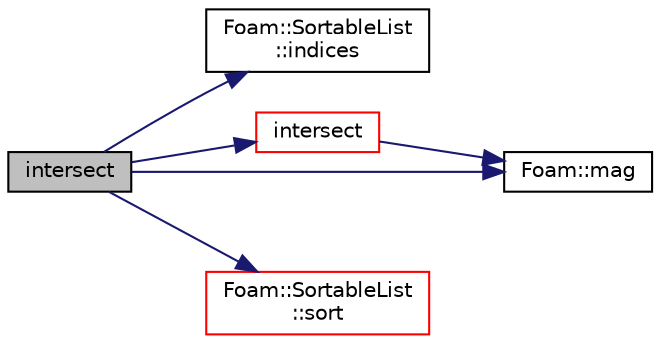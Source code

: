 digraph "intersect"
{
  bgcolor="transparent";
  edge [fontname="Helvetica",fontsize="10",labelfontname="Helvetica",labelfontsize="10"];
  node [fontname="Helvetica",fontsize="10",shape=record];
  rankdir="LR";
  Node1 [label="intersect",height=0.2,width=0.4,color="black", fillcolor="grey75", style="filled", fontcolor="black"];
  Node1 -> Node2 [color="midnightblue",fontsize="10",style="solid",fontname="Helvetica"];
  Node2 [label="Foam::SortableList\l::indices",height=0.2,width=0.4,color="black",URL="$a02460.html#af187509abb9a3a584ffc997349caae95",tooltip="Return the list of sorted indices. Updated every sort. "];
  Node1 -> Node3 [color="midnightblue",fontsize="10",style="solid",fontname="Helvetica"];
  Node3 [label="intersect",height=0.2,width=0.4,color="red",URL="$a02767.html#a6f3f2c96d8b164f0f6c9eef08d310923",tooltip="Does triangle intersect plane. Return bool and set intersection segment. "];
  Node3 -> Node4 [color="midnightblue",fontsize="10",style="solid",fontname="Helvetica"];
  Node4 [label="Foam::mag",height=0.2,width=0.4,color="black",URL="$a10887.html#a929da2a3fdcf3dacbbe0487d3a330dae"];
  Node1 -> Node4 [color="midnightblue",fontsize="10",style="solid",fontname="Helvetica"];
  Node1 -> Node5 [color="midnightblue",fontsize="10",style="solid",fontname="Helvetica"];
  Node5 [label="Foam::SortableList\l::sort",height=0.2,width=0.4,color="red",URL="$a02460.html#a47fdc9eea42b6975cdc835bb2e08810e",tooltip="(stable) sort the list (if changed after construction time) "];
}
